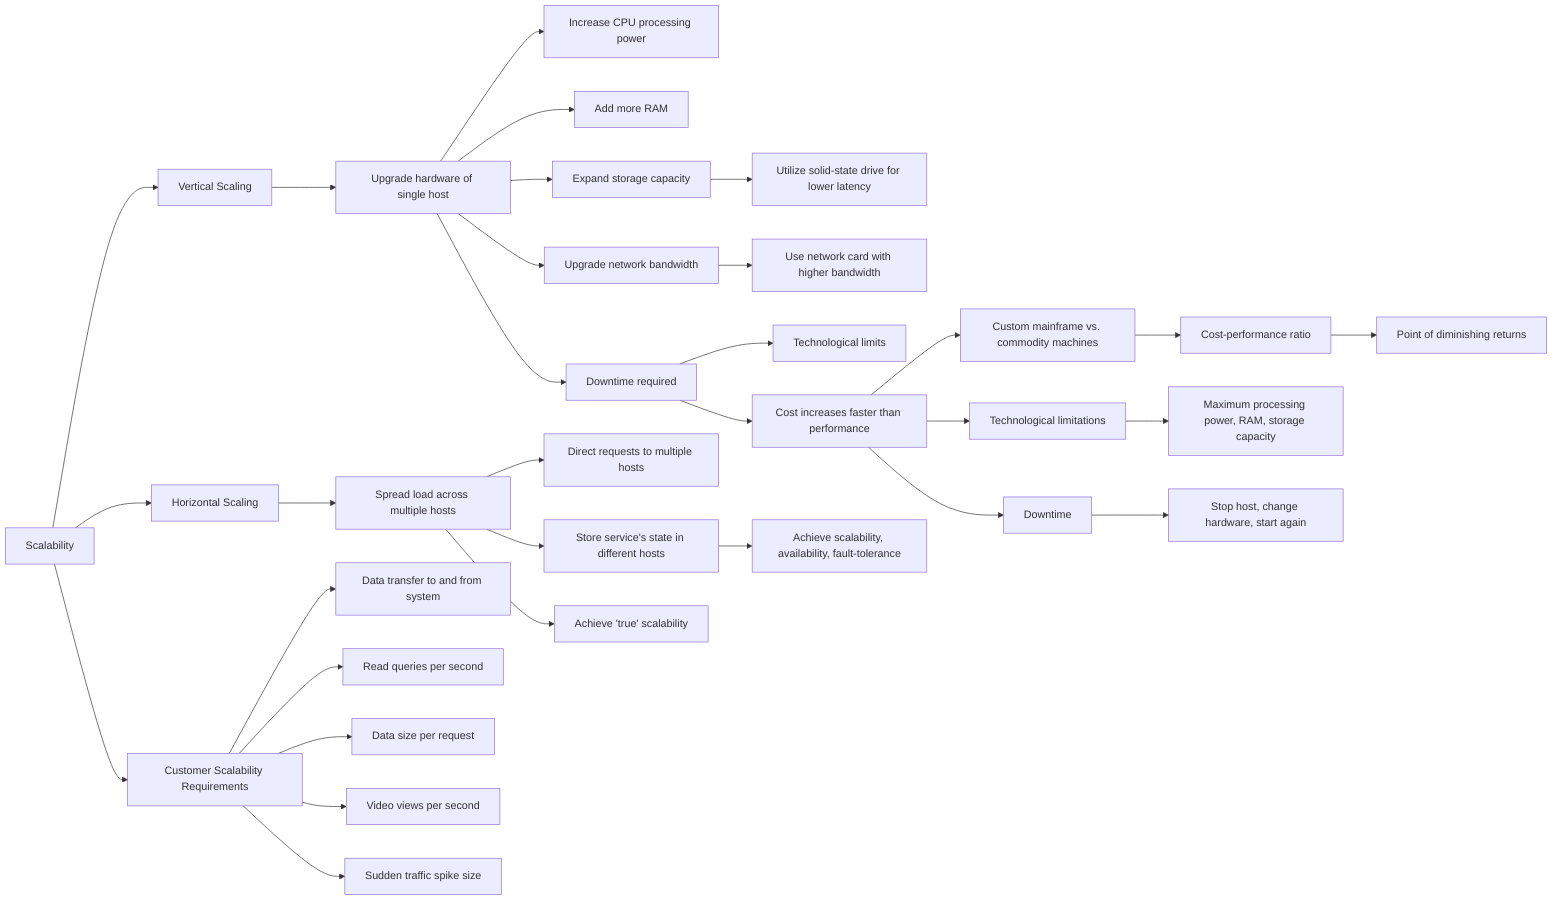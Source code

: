 flowchart LR
    A[Scalability] --> B[Vertical Scaling]
    A --> C[Horizontal Scaling]
    B --> B1[Upgrade hardware of single host]
    C --> C1[Spread load across multiple hosts]

    B1 --> B1a[Increase CPU processing power]
    B1 --> B1b[Add more RAM]
    B1 --> B1c[Expand storage capacity]
    B1 --> B1d[Upgrade network bandwidth]

    B1c --> B1c1[Utilize solid-state drive for lower latency]

    B1d --> B1d1[Use network card with higher bandwidth]

    B1 --> B1e[Downtime required]

    B1e --> B1e1[Technological limits]
    B1e --> B1e2[Cost increases faster than performance]

    B1e2 --> B1e2a[Custom mainframe vs. commodity machines]

    B1e2a --> B1e2a1[Cost-performance ratio]

    B1e2a1 --> B1e2a1a[Point of diminishing returns]

    B1e2 --> B1e2b[Technological limitations]

    B1e2b --> B1e2b1[Maximum processing power, RAM, storage capacity]

    B1e2 --> B1e2c[Downtime]

    B1e2c --> B1e2c1[Stop host, change hardware, start again]

    C1 --> C1a[Direct requests to multiple hosts]
    C1 --> C1b[Store service's state in different hosts]

    C1b --> C1b1[Achieve scalability, availability, fault-tolerance]

    C1 --> C1c[Achieve 'true' scalability]

    A --> D[Customer Scalability Requirements]

    D --> D1[Data transfer to and from system]
    D --> D2[Read queries per second]
    D --> D3[Data size per request]
    D --> D4[Video views per second]
    D --> D5[Sudden traffic spike size]